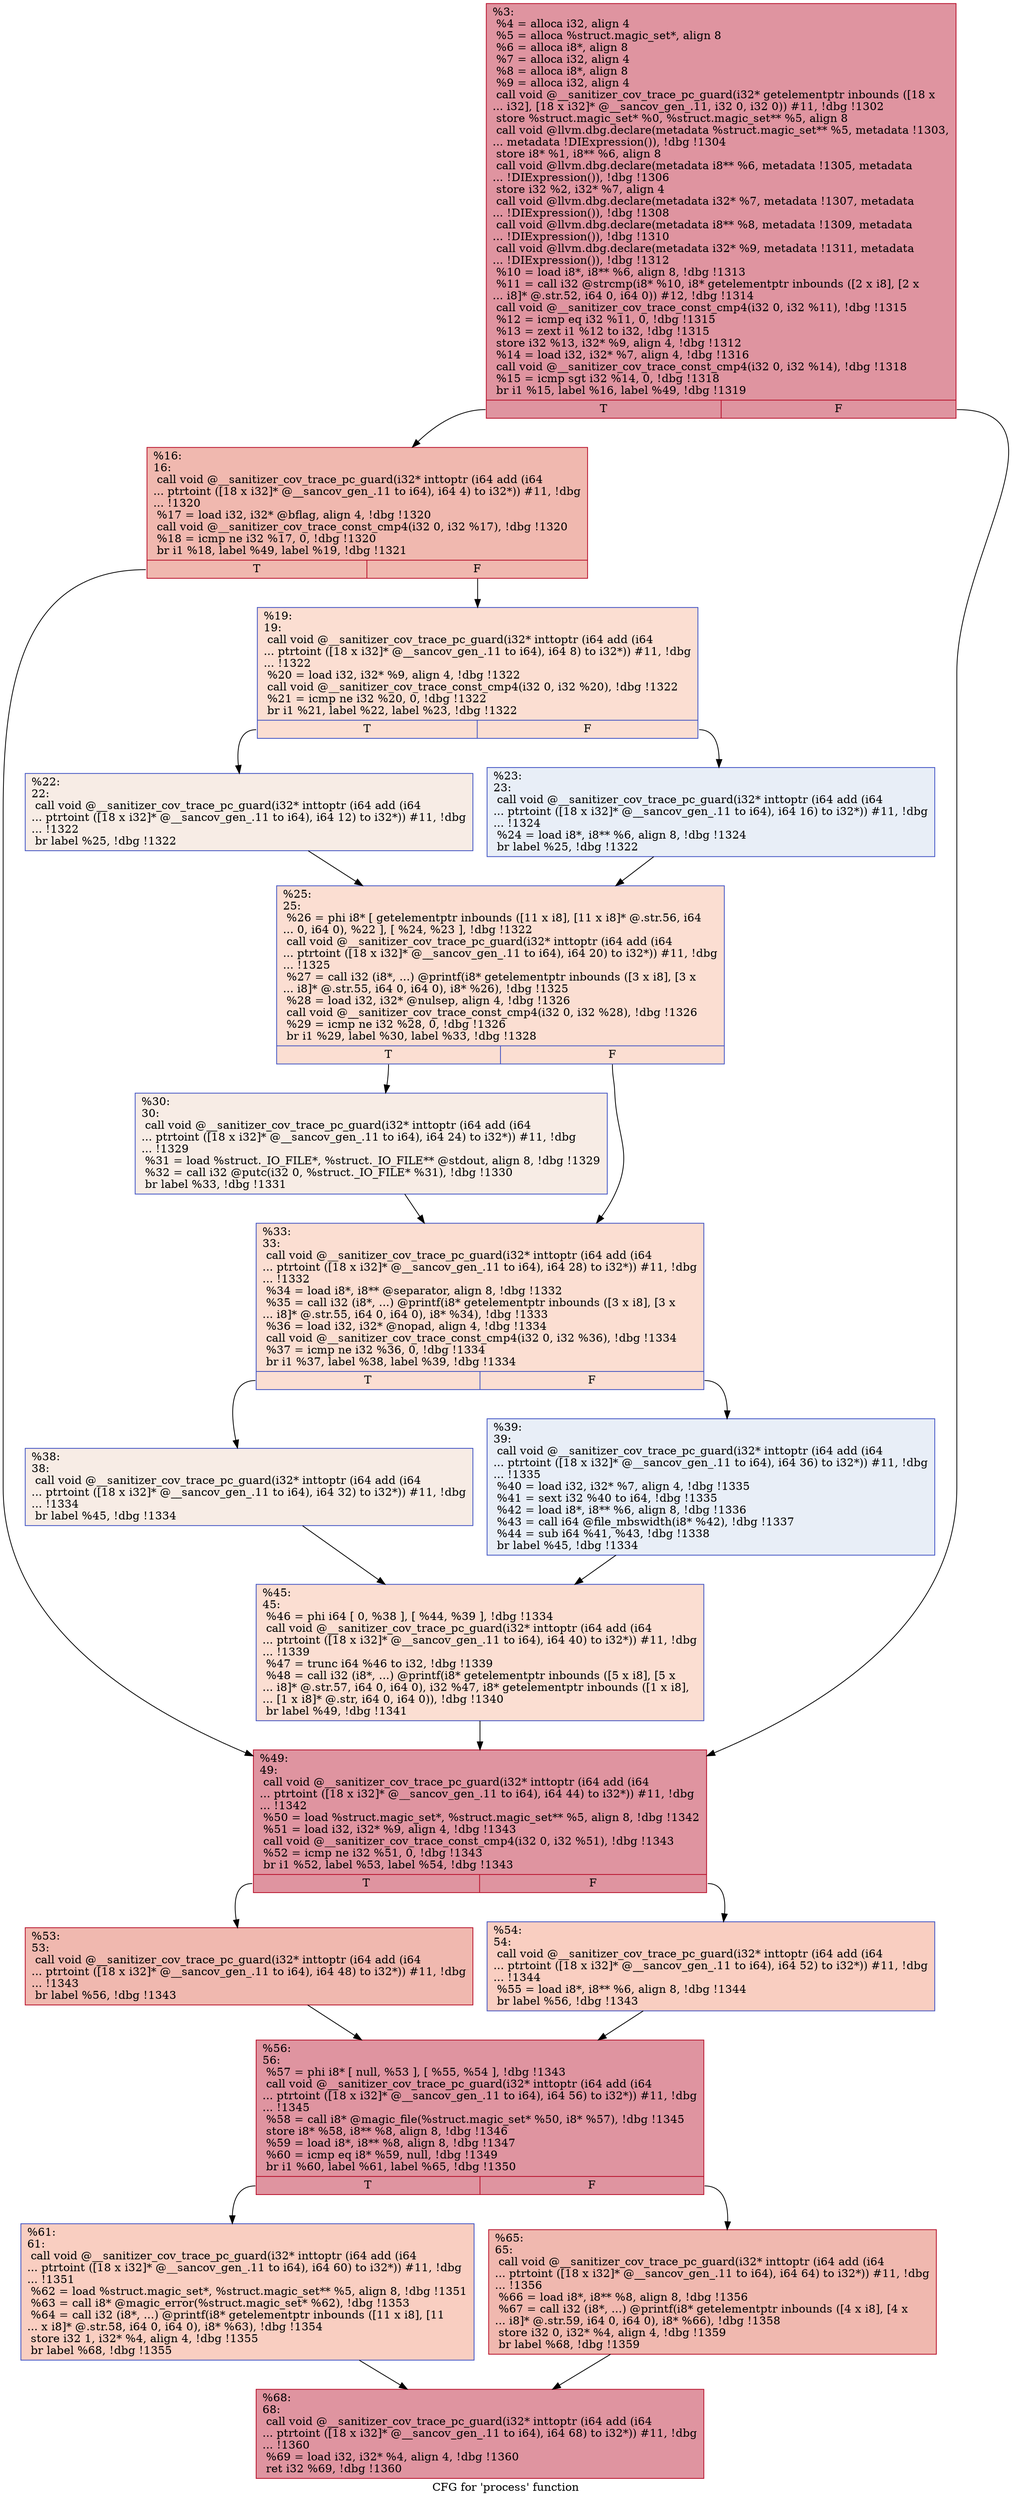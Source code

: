 digraph "CFG for 'process' function" {
	label="CFG for 'process' function";

	Node0x564cce15b4d0 [shape=record,color="#b70d28ff", style=filled, fillcolor="#b70d2870",label="{%3:\l  %4 = alloca i32, align 4\l  %5 = alloca %struct.magic_set*, align 8\l  %6 = alloca i8*, align 8\l  %7 = alloca i32, align 4\l  %8 = alloca i8*, align 8\l  %9 = alloca i32, align 4\l  call void @__sanitizer_cov_trace_pc_guard(i32* getelementptr inbounds ([18 x\l... i32], [18 x i32]* @__sancov_gen_.11, i32 0, i32 0)) #11, !dbg !1302\l  store %struct.magic_set* %0, %struct.magic_set** %5, align 8\l  call void @llvm.dbg.declare(metadata %struct.magic_set** %5, metadata !1303,\l... metadata !DIExpression()), !dbg !1304\l  store i8* %1, i8** %6, align 8\l  call void @llvm.dbg.declare(metadata i8** %6, metadata !1305, metadata\l... !DIExpression()), !dbg !1306\l  store i32 %2, i32* %7, align 4\l  call void @llvm.dbg.declare(metadata i32* %7, metadata !1307, metadata\l... !DIExpression()), !dbg !1308\l  call void @llvm.dbg.declare(metadata i8** %8, metadata !1309, metadata\l... !DIExpression()), !dbg !1310\l  call void @llvm.dbg.declare(metadata i32* %9, metadata !1311, metadata\l... !DIExpression()), !dbg !1312\l  %10 = load i8*, i8** %6, align 8, !dbg !1313\l  %11 = call i32 @strcmp(i8* %10, i8* getelementptr inbounds ([2 x i8], [2 x\l... i8]* @.str.52, i64 0, i64 0)) #12, !dbg !1314\l  call void @__sanitizer_cov_trace_const_cmp4(i32 0, i32 %11), !dbg !1315\l  %12 = icmp eq i32 %11, 0, !dbg !1315\l  %13 = zext i1 %12 to i32, !dbg !1315\l  store i32 %13, i32* %9, align 4, !dbg !1312\l  %14 = load i32, i32* %7, align 4, !dbg !1316\l  call void @__sanitizer_cov_trace_const_cmp4(i32 0, i32 %14), !dbg !1318\l  %15 = icmp sgt i32 %14, 0, !dbg !1318\l  br i1 %15, label %16, label %49, !dbg !1319\l|{<s0>T|<s1>F}}"];
	Node0x564cce15b4d0:s0 -> Node0x564cce1630f0;
	Node0x564cce15b4d0:s1 -> Node0x564cce163410;
	Node0x564cce1630f0 [shape=record,color="#b70d28ff", style=filled, fillcolor="#dc5d4a70",label="{%16:\l16:                                               \l  call void @__sanitizer_cov_trace_pc_guard(i32* inttoptr (i64 add (i64\l... ptrtoint ([18 x i32]* @__sancov_gen_.11 to i64), i64 4) to i32*)) #11, !dbg\l... !1320\l  %17 = load i32, i32* @bflag, align 4, !dbg !1320\l  call void @__sanitizer_cov_trace_const_cmp4(i32 0, i32 %17), !dbg !1320\l  %18 = icmp ne i32 %17, 0, !dbg !1320\l  br i1 %18, label %49, label %19, !dbg !1321\l|{<s0>T|<s1>F}}"];
	Node0x564cce1630f0:s0 -> Node0x564cce163410;
	Node0x564cce1630f0:s1 -> Node0x564cce163140;
	Node0x564cce163140 [shape=record,color="#3d50c3ff", style=filled, fillcolor="#f7b59970",label="{%19:\l19:                                               \l  call void @__sanitizer_cov_trace_pc_guard(i32* inttoptr (i64 add (i64\l... ptrtoint ([18 x i32]* @__sancov_gen_.11 to i64), i64 8) to i32*)) #11, !dbg\l... !1322\l  %20 = load i32, i32* %9, align 4, !dbg !1322\l  call void @__sanitizer_cov_trace_const_cmp4(i32 0, i32 %20), !dbg !1322\l  %21 = icmp ne i32 %20, 0, !dbg !1322\l  br i1 %21, label %22, label %23, !dbg !1322\l|{<s0>T|<s1>F}}"];
	Node0x564cce163140:s0 -> Node0x564cce163190;
	Node0x564cce163140:s1 -> Node0x564cce1631e0;
	Node0x564cce163190 [shape=record,color="#3d50c3ff", style=filled, fillcolor="#ecd3c570",label="{%22:\l22:                                               \l  call void @__sanitizer_cov_trace_pc_guard(i32* inttoptr (i64 add (i64\l... ptrtoint ([18 x i32]* @__sancov_gen_.11 to i64), i64 12) to i32*)) #11, !dbg\l... !1322\l  br label %25, !dbg !1322\l}"];
	Node0x564cce163190 -> Node0x564cce163230;
	Node0x564cce1631e0 [shape=record,color="#3d50c3ff", style=filled, fillcolor="#cbd8ee70",label="{%23:\l23:                                               \l  call void @__sanitizer_cov_trace_pc_guard(i32* inttoptr (i64 add (i64\l... ptrtoint ([18 x i32]* @__sancov_gen_.11 to i64), i64 16) to i32*)) #11, !dbg\l... !1324\l  %24 = load i8*, i8** %6, align 8, !dbg !1324\l  br label %25, !dbg !1322\l}"];
	Node0x564cce1631e0 -> Node0x564cce163230;
	Node0x564cce163230 [shape=record,color="#3d50c3ff", style=filled, fillcolor="#f7b59970",label="{%25:\l25:                                               \l  %26 = phi i8* [ getelementptr inbounds ([11 x i8], [11 x i8]* @.str.56, i64\l... 0, i64 0), %22 ], [ %24, %23 ], !dbg !1322\l  call void @__sanitizer_cov_trace_pc_guard(i32* inttoptr (i64 add (i64\l... ptrtoint ([18 x i32]* @__sancov_gen_.11 to i64), i64 20) to i32*)) #11, !dbg\l... !1325\l  %27 = call i32 (i8*, ...) @printf(i8* getelementptr inbounds ([3 x i8], [3 x\l... i8]* @.str.55, i64 0, i64 0), i8* %26), !dbg !1325\l  %28 = load i32, i32* @nulsep, align 4, !dbg !1326\l  call void @__sanitizer_cov_trace_const_cmp4(i32 0, i32 %28), !dbg !1326\l  %29 = icmp ne i32 %28, 0, !dbg !1326\l  br i1 %29, label %30, label %33, !dbg !1328\l|{<s0>T|<s1>F}}"];
	Node0x564cce163230:s0 -> Node0x564cce163280;
	Node0x564cce163230:s1 -> Node0x564cce1632d0;
	Node0x564cce163280 [shape=record,color="#3d50c3ff", style=filled, fillcolor="#ecd3c570",label="{%30:\l30:                                               \l  call void @__sanitizer_cov_trace_pc_guard(i32* inttoptr (i64 add (i64\l... ptrtoint ([18 x i32]* @__sancov_gen_.11 to i64), i64 24) to i32*)) #11, !dbg\l... !1329\l  %31 = load %struct._IO_FILE*, %struct._IO_FILE** @stdout, align 8, !dbg !1329\l  %32 = call i32 @putc(i32 0, %struct._IO_FILE* %31), !dbg !1330\l  br label %33, !dbg !1331\l}"];
	Node0x564cce163280 -> Node0x564cce1632d0;
	Node0x564cce1632d0 [shape=record,color="#3d50c3ff", style=filled, fillcolor="#f7b59970",label="{%33:\l33:                                               \l  call void @__sanitizer_cov_trace_pc_guard(i32* inttoptr (i64 add (i64\l... ptrtoint ([18 x i32]* @__sancov_gen_.11 to i64), i64 28) to i32*)) #11, !dbg\l... !1332\l  %34 = load i8*, i8** @separator, align 8, !dbg !1332\l  %35 = call i32 (i8*, ...) @printf(i8* getelementptr inbounds ([3 x i8], [3 x\l... i8]* @.str.55, i64 0, i64 0), i8* %34), !dbg !1333\l  %36 = load i32, i32* @nopad, align 4, !dbg !1334\l  call void @__sanitizer_cov_trace_const_cmp4(i32 0, i32 %36), !dbg !1334\l  %37 = icmp ne i32 %36, 0, !dbg !1334\l  br i1 %37, label %38, label %39, !dbg !1334\l|{<s0>T|<s1>F}}"];
	Node0x564cce1632d0:s0 -> Node0x564cce163320;
	Node0x564cce1632d0:s1 -> Node0x564cce163370;
	Node0x564cce163320 [shape=record,color="#3d50c3ff", style=filled, fillcolor="#ecd3c570",label="{%38:\l38:                                               \l  call void @__sanitizer_cov_trace_pc_guard(i32* inttoptr (i64 add (i64\l... ptrtoint ([18 x i32]* @__sancov_gen_.11 to i64), i64 32) to i32*)) #11, !dbg\l... !1334\l  br label %45, !dbg !1334\l}"];
	Node0x564cce163320 -> Node0x564cce1633c0;
	Node0x564cce163370 [shape=record,color="#3d50c3ff", style=filled, fillcolor="#cbd8ee70",label="{%39:\l39:                                               \l  call void @__sanitizer_cov_trace_pc_guard(i32* inttoptr (i64 add (i64\l... ptrtoint ([18 x i32]* @__sancov_gen_.11 to i64), i64 36) to i32*)) #11, !dbg\l... !1335\l  %40 = load i32, i32* %7, align 4, !dbg !1335\l  %41 = sext i32 %40 to i64, !dbg !1335\l  %42 = load i8*, i8** %6, align 8, !dbg !1336\l  %43 = call i64 @file_mbswidth(i8* %42), !dbg !1337\l  %44 = sub i64 %41, %43, !dbg !1338\l  br label %45, !dbg !1334\l}"];
	Node0x564cce163370 -> Node0x564cce1633c0;
	Node0x564cce1633c0 [shape=record,color="#3d50c3ff", style=filled, fillcolor="#f7b59970",label="{%45:\l45:                                               \l  %46 = phi i64 [ 0, %38 ], [ %44, %39 ], !dbg !1334\l  call void @__sanitizer_cov_trace_pc_guard(i32* inttoptr (i64 add (i64\l... ptrtoint ([18 x i32]* @__sancov_gen_.11 to i64), i64 40) to i32*)) #11, !dbg\l... !1339\l  %47 = trunc i64 %46 to i32, !dbg !1339\l  %48 = call i32 (i8*, ...) @printf(i8* getelementptr inbounds ([5 x i8], [5 x\l... i8]* @.str.57, i64 0, i64 0), i32 %47, i8* getelementptr inbounds ([1 x i8],\l... [1 x i8]* @.str, i64 0, i64 0)), !dbg !1340\l  br label %49, !dbg !1341\l}"];
	Node0x564cce1633c0 -> Node0x564cce163410;
	Node0x564cce163410 [shape=record,color="#b70d28ff", style=filled, fillcolor="#b70d2870",label="{%49:\l49:                                               \l  call void @__sanitizer_cov_trace_pc_guard(i32* inttoptr (i64 add (i64\l... ptrtoint ([18 x i32]* @__sancov_gen_.11 to i64), i64 44) to i32*)) #11, !dbg\l... !1342\l  %50 = load %struct.magic_set*, %struct.magic_set** %5, align 8, !dbg !1342\l  %51 = load i32, i32* %9, align 4, !dbg !1343\l  call void @__sanitizer_cov_trace_const_cmp4(i32 0, i32 %51), !dbg !1343\l  %52 = icmp ne i32 %51, 0, !dbg !1343\l  br i1 %52, label %53, label %54, !dbg !1343\l|{<s0>T|<s1>F}}"];
	Node0x564cce163410:s0 -> Node0x564cce163460;
	Node0x564cce163410:s1 -> Node0x564cce1634b0;
	Node0x564cce163460 [shape=record,color="#b70d28ff", style=filled, fillcolor="#dc5d4a70",label="{%53:\l53:                                               \l  call void @__sanitizer_cov_trace_pc_guard(i32* inttoptr (i64 add (i64\l... ptrtoint ([18 x i32]* @__sancov_gen_.11 to i64), i64 48) to i32*)) #11, !dbg\l... !1343\l  br label %56, !dbg !1343\l}"];
	Node0x564cce163460 -> Node0x564cce163500;
	Node0x564cce1634b0 [shape=record,color="#3d50c3ff", style=filled, fillcolor="#f2907270",label="{%54:\l54:                                               \l  call void @__sanitizer_cov_trace_pc_guard(i32* inttoptr (i64 add (i64\l... ptrtoint ([18 x i32]* @__sancov_gen_.11 to i64), i64 52) to i32*)) #11, !dbg\l... !1344\l  %55 = load i8*, i8** %6, align 8, !dbg !1344\l  br label %56, !dbg !1343\l}"];
	Node0x564cce1634b0 -> Node0x564cce163500;
	Node0x564cce163500 [shape=record,color="#b70d28ff", style=filled, fillcolor="#b70d2870",label="{%56:\l56:                                               \l  %57 = phi i8* [ null, %53 ], [ %55, %54 ], !dbg !1343\l  call void @__sanitizer_cov_trace_pc_guard(i32* inttoptr (i64 add (i64\l... ptrtoint ([18 x i32]* @__sancov_gen_.11 to i64), i64 56) to i32*)) #11, !dbg\l... !1345\l  %58 = call i8* @magic_file(%struct.magic_set* %50, i8* %57), !dbg !1345\l  store i8* %58, i8** %8, align 8, !dbg !1346\l  %59 = load i8*, i8** %8, align 8, !dbg !1347\l  %60 = icmp eq i8* %59, null, !dbg !1349\l  br i1 %60, label %61, label %65, !dbg !1350\l|{<s0>T|<s1>F}}"];
	Node0x564cce163500:s0 -> Node0x564cce163550;
	Node0x564cce163500:s1 -> Node0x564cce1635a0;
	Node0x564cce163550 [shape=record,color="#3d50c3ff", style=filled, fillcolor="#f2907270",label="{%61:\l61:                                               \l  call void @__sanitizer_cov_trace_pc_guard(i32* inttoptr (i64 add (i64\l... ptrtoint ([18 x i32]* @__sancov_gen_.11 to i64), i64 60) to i32*)) #11, !dbg\l... !1351\l  %62 = load %struct.magic_set*, %struct.magic_set** %5, align 8, !dbg !1351\l  %63 = call i8* @magic_error(%struct.magic_set* %62), !dbg !1353\l  %64 = call i32 (i8*, ...) @printf(i8* getelementptr inbounds ([11 x i8], [11\l... x i8]* @.str.58, i64 0, i64 0), i8* %63), !dbg !1354\l  store i32 1, i32* %4, align 4, !dbg !1355\l  br label %68, !dbg !1355\l}"];
	Node0x564cce163550 -> Node0x564cce1635f0;
	Node0x564cce1635a0 [shape=record,color="#b70d28ff", style=filled, fillcolor="#dc5d4a70",label="{%65:\l65:                                               \l  call void @__sanitizer_cov_trace_pc_guard(i32* inttoptr (i64 add (i64\l... ptrtoint ([18 x i32]* @__sancov_gen_.11 to i64), i64 64) to i32*)) #11, !dbg\l... !1356\l  %66 = load i8*, i8** %8, align 8, !dbg !1356\l  %67 = call i32 (i8*, ...) @printf(i8* getelementptr inbounds ([4 x i8], [4 x\l... i8]* @.str.59, i64 0, i64 0), i8* %66), !dbg !1358\l  store i32 0, i32* %4, align 4, !dbg !1359\l  br label %68, !dbg !1359\l}"];
	Node0x564cce1635a0 -> Node0x564cce1635f0;
	Node0x564cce1635f0 [shape=record,color="#b70d28ff", style=filled, fillcolor="#b70d2870",label="{%68:\l68:                                               \l  call void @__sanitizer_cov_trace_pc_guard(i32* inttoptr (i64 add (i64\l... ptrtoint ([18 x i32]* @__sancov_gen_.11 to i64), i64 68) to i32*)) #11, !dbg\l... !1360\l  %69 = load i32, i32* %4, align 4, !dbg !1360\l  ret i32 %69, !dbg !1360\l}"];
}
